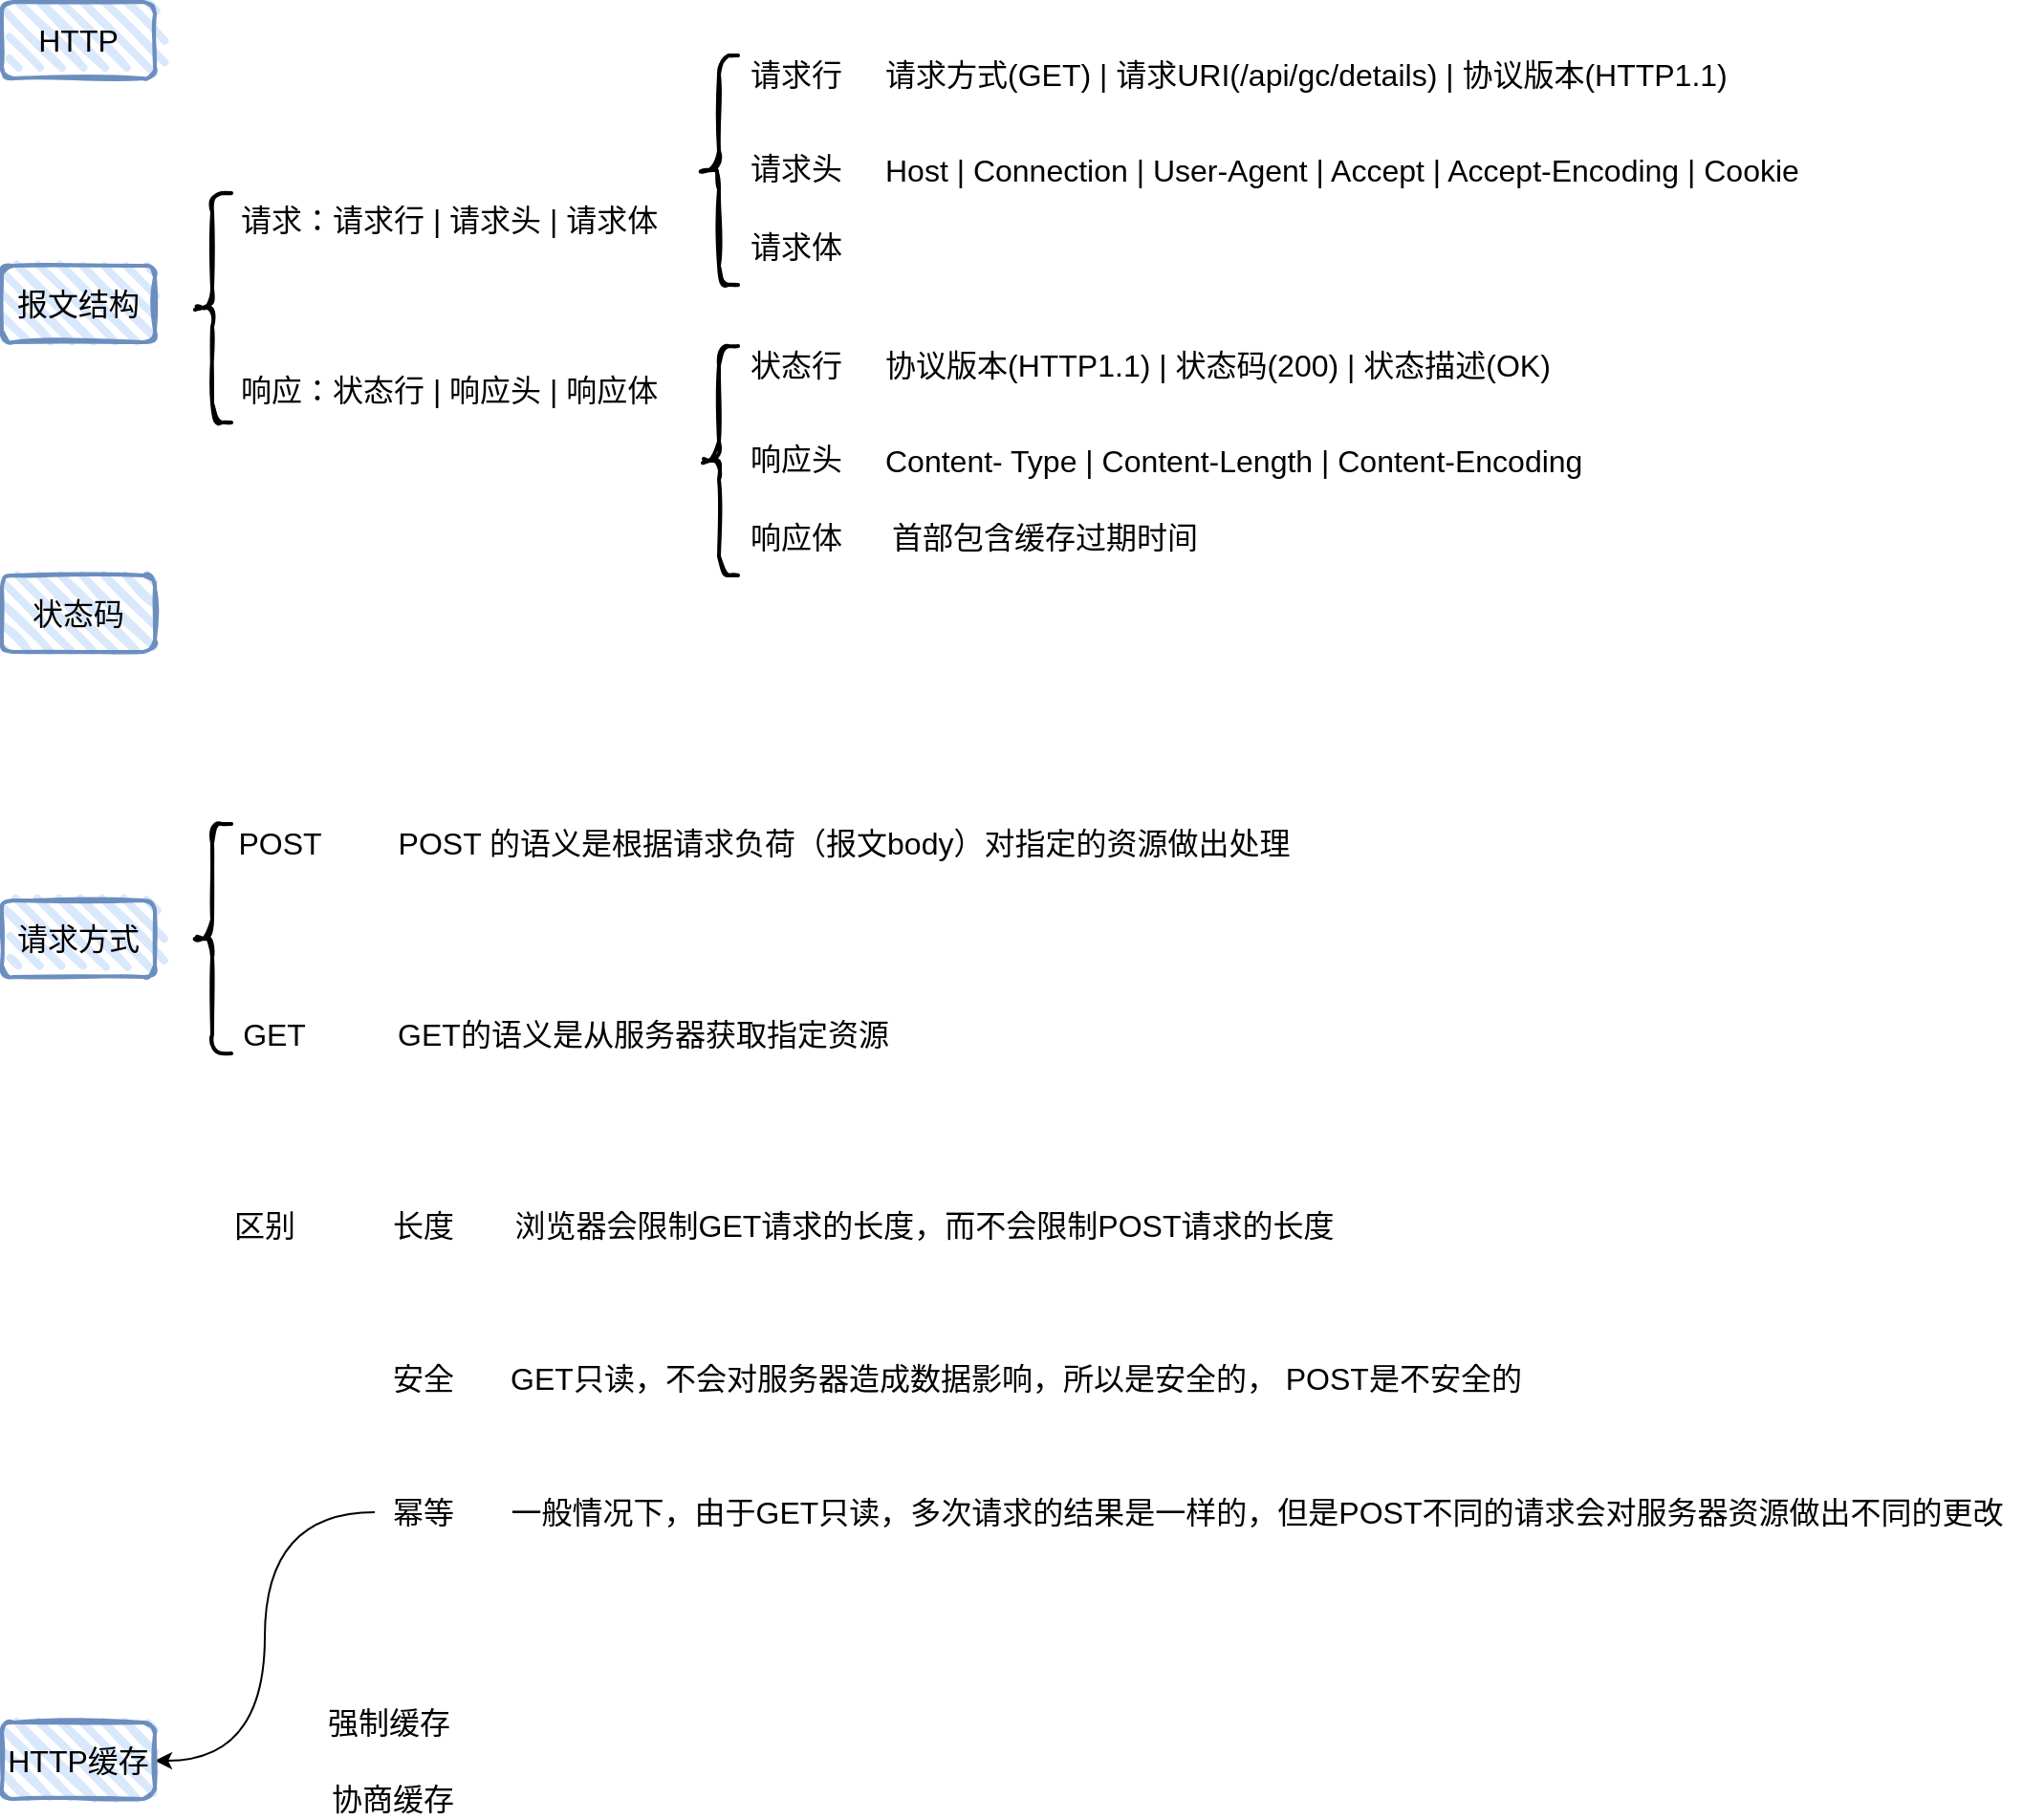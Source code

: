 <mxfile version="17.4.6" type="github">
  <diagram id="bTqQYvLTSXa7qgJgAP1T" name="Page-1">
    <mxGraphModel dx="2885" dy="662" grid="1" gridSize="10" guides="1" tooltips="1" connect="1" arrows="1" fold="1" page="1" pageScale="1" pageWidth="850" pageHeight="1100" background="none" math="0" shadow="0">
      <root>
        <mxCell id="0" />
        <mxCell id="1" parent="0" />
        <mxCell id="RL8b2p7FF3ztYDbs7SIw-1" value="HTTP" style="rounded=1;whiteSpace=wrap;html=1;strokeWidth=2;fillWeight=4;hachureGap=8;hachureAngle=45;fillColor=#dae8fc;sketch=1;strokeColor=#6c8ebf;absoluteArcSize=0;shadow=0;glass=0;imageAspect=1;fillStyle=hachure;labelBorderColor=none;labelBackgroundColor=none;container=0;fontSize=16;" parent="1" vertex="1">
          <mxGeometry x="-1640" y="10" width="80" height="40" as="geometry" />
        </mxCell>
        <mxCell id="rv_qOeCksHxJ9H7pdhGz-55" value="" style="shape=curlyBracket;whiteSpace=wrap;html=1;rounded=1;shadow=0;glass=0;labelBackgroundColor=none;labelBorderColor=none;sketch=1;fillWeight=4;hachureGap=8;hachureAngle=45;fillStyle=hachure;fontFamily=Helvetica;fontSize=16;fontColor=default;strokeColor=#000000;strokeWidth=2;fillColor=#000000;gradientColor=none;" vertex="1" parent="1">
          <mxGeometry x="-1540" y="110" width="20" height="120" as="geometry" />
        </mxCell>
        <mxCell id="rv_qOeCksHxJ9H7pdhGz-62" value="请求：请求行 | 请求头 | 请求体" style="rounded=0;whiteSpace=wrap;html=1;shadow=0;glass=0;labelBackgroundColor=none;labelBorderColor=none;sketch=1;fillWeight=4;hachureGap=8;hachureAngle=45;fillStyle=solid;fontFamily=Helvetica;fontSize=16;fontColor=default;strokeColor=none;strokeWidth=2;fillColor=none;gradientColor=none;align=left;" vertex="1" parent="1">
          <mxGeometry x="-1517" y="109" width="230" height="30" as="geometry" />
        </mxCell>
        <mxCell id="rv_qOeCksHxJ9H7pdhGz-64" value="响应：状态行 | 响应头 | 响应体" style="rounded=0;whiteSpace=wrap;html=1;shadow=0;glass=0;labelBackgroundColor=none;labelBorderColor=none;sketch=1;fillWeight=4;hachureGap=8;hachureAngle=45;fillStyle=solid;fontFamily=Helvetica;fontSize=16;fontColor=default;strokeColor=none;strokeWidth=2;fillColor=none;gradientColor=none;align=left;" vertex="1" parent="1">
          <mxGeometry x="-1517" y="198" width="227" height="30" as="geometry" />
        </mxCell>
        <mxCell id="rv_qOeCksHxJ9H7pdhGz-66" value="" style="shape=curlyBracket;whiteSpace=wrap;html=1;rounded=1;shadow=0;glass=0;labelBackgroundColor=none;labelBorderColor=none;sketch=1;fillWeight=4;hachureGap=8;hachureAngle=45;fillStyle=hachure;fontFamily=Helvetica;fontSize=16;fontColor=default;strokeColor=#000000;strokeWidth=2;fillColor=#000000;gradientColor=none;" vertex="1" parent="1">
          <mxGeometry x="-1275" y="38" width="20" height="120" as="geometry" />
        </mxCell>
        <mxCell id="rv_qOeCksHxJ9H7pdhGz-67" value="请求行" style="text;html=1;align=center;verticalAlign=middle;resizable=0;points=[];autosize=1;strokeColor=none;fillColor=none;fontSize=16;fontFamily=Helvetica;fontColor=none;" vertex="1" parent="1">
          <mxGeometry x="-1255" y="38" width="60" height="20" as="geometry" />
        </mxCell>
        <mxCell id="rv_qOeCksHxJ9H7pdhGz-68" value="请求头" style="text;html=1;align=center;verticalAlign=middle;resizable=0;points=[];autosize=1;strokeColor=none;fillColor=none;fontSize=16;fontFamily=Helvetica;fontColor=none;" vertex="1" parent="1">
          <mxGeometry x="-1255" y="87" width="60" height="20" as="geometry" />
        </mxCell>
        <mxCell id="rv_qOeCksHxJ9H7pdhGz-69" value="请求体" style="text;html=1;align=center;verticalAlign=middle;resizable=0;points=[];autosize=1;strokeColor=none;fillColor=none;fontSize=16;fontFamily=Helvetica;fontColor=none;" vertex="1" parent="1">
          <mxGeometry x="-1255" y="128" width="60" height="20" as="geometry" />
        </mxCell>
        <mxCell id="rv_qOeCksHxJ9H7pdhGz-71" value="请求方式(GET) | 请求URI(/api/gc/details) | 协议版本(HTTP1.1)" style="rounded=0;whiteSpace=wrap;html=1;shadow=0;glass=0;labelBackgroundColor=none;labelBorderColor=none;sketch=1;fillWeight=4;hachureGap=8;hachureAngle=45;fillStyle=solid;fontFamily=Helvetica;fontSize=16;fontColor=default;strokeColor=none;strokeWidth=2;fillColor=none;gradientColor=none;align=left;" vertex="1" parent="1">
          <mxGeometry x="-1180" y="33" width="460" height="30" as="geometry" />
        </mxCell>
        <mxCell id="rv_qOeCksHxJ9H7pdhGz-73" value="Host | Connection | User-Agent | Accept | Accept-Encoding | Cookie" style="rounded=0;whiteSpace=wrap;html=1;shadow=0;glass=0;labelBackgroundColor=none;labelBorderColor=none;sketch=1;fillWeight=4;hachureGap=8;hachureAngle=45;fillStyle=solid;fontFamily=Helvetica;fontSize=16;fontColor=default;strokeColor=none;strokeWidth=2;fillColor=none;gradientColor=none;align=left;" vertex="1" parent="1">
          <mxGeometry x="-1180" y="83" width="500" height="30" as="geometry" />
        </mxCell>
        <mxCell id="rv_qOeCksHxJ9H7pdhGz-74" value="" style="shape=curlyBracket;whiteSpace=wrap;html=1;rounded=1;shadow=0;glass=0;labelBackgroundColor=none;labelBorderColor=none;sketch=1;fillWeight=4;hachureGap=8;hachureAngle=45;fillStyle=hachure;fontFamily=Helvetica;fontSize=16;fontColor=default;strokeColor=#000000;strokeWidth=2;fillColor=#000000;gradientColor=none;" vertex="1" parent="1">
          <mxGeometry x="-1275" y="190" width="20" height="120" as="geometry" />
        </mxCell>
        <mxCell id="rv_qOeCksHxJ9H7pdhGz-75" value="状态行" style="text;html=1;align=center;verticalAlign=middle;resizable=0;points=[];autosize=1;strokeColor=none;fillColor=none;fontSize=16;fontFamily=Helvetica;fontColor=none;" vertex="1" parent="1">
          <mxGeometry x="-1255" y="190" width="60" height="20" as="geometry" />
        </mxCell>
        <mxCell id="rv_qOeCksHxJ9H7pdhGz-76" value="响应头" style="text;html=1;align=center;verticalAlign=middle;resizable=0;points=[];autosize=1;strokeColor=none;fillColor=none;fontSize=16;fontFamily=Helvetica;fontColor=none;" vertex="1" parent="1">
          <mxGeometry x="-1255" y="239" width="60" height="20" as="geometry" />
        </mxCell>
        <mxCell id="rv_qOeCksHxJ9H7pdhGz-77" value="响应体" style="text;html=1;align=center;verticalAlign=middle;resizable=0;points=[];autosize=1;strokeColor=none;fillColor=none;fontSize=16;fontFamily=Helvetica;fontColor=none;" vertex="1" parent="1">
          <mxGeometry x="-1255" y="280" width="60" height="20" as="geometry" />
        </mxCell>
        <mxCell id="rv_qOeCksHxJ9H7pdhGz-78" value="协议版本(HTTP1.1)&amp;nbsp;| 状态码(200) | 状态描述(OK)" style="rounded=0;whiteSpace=wrap;html=1;shadow=0;glass=0;labelBackgroundColor=none;labelBorderColor=none;sketch=1;fillWeight=4;hachureGap=8;hachureAngle=45;fillStyle=solid;fontFamily=Helvetica;fontSize=16;fontColor=default;strokeColor=none;strokeWidth=2;fillColor=none;gradientColor=none;align=left;" vertex="1" parent="1">
          <mxGeometry x="-1180" y="185" width="460" height="30" as="geometry" />
        </mxCell>
        <mxCell id="rv_qOeCksHxJ9H7pdhGz-79" value="Content- Type | Content-Length | Content-Encoding" style="rounded=0;whiteSpace=wrap;html=1;shadow=0;glass=0;labelBackgroundColor=none;labelBorderColor=none;sketch=1;fillWeight=4;hachureGap=8;hachureAngle=45;fillStyle=solid;fontFamily=Helvetica;fontSize=16;fontColor=default;strokeColor=none;strokeWidth=2;fillColor=none;gradientColor=none;align=left;" vertex="1" parent="1">
          <mxGeometry x="-1180" y="235" width="500" height="30" as="geometry" />
        </mxCell>
        <mxCell id="rv_qOeCksHxJ9H7pdhGz-80" value="首部包含缓存过期时间" style="text;html=1;align=center;verticalAlign=middle;resizable=0;points=[];autosize=1;strokeColor=none;fillColor=none;fontSize=16;fontFamily=Helvetica;fontColor=#000000;" vertex="1" parent="1">
          <mxGeometry x="-1185" y="280" width="180" height="20" as="geometry" />
        </mxCell>
        <mxCell id="rv_qOeCksHxJ9H7pdhGz-83" value="&lt;span&gt;报文结构&lt;/span&gt;" style="rounded=1;whiteSpace=wrap;html=1;strokeWidth=2;fillWeight=4;hachureGap=8;hachureAngle=45;fillColor=#dae8fc;sketch=1;strokeColor=#6c8ebf;absoluteArcSize=0;shadow=0;glass=0;imageAspect=1;fillStyle=hachure;labelBorderColor=none;labelBackgroundColor=none;container=0;fontSize=16;" vertex="1" parent="1">
          <mxGeometry x="-1640" y="148" width="80" height="40" as="geometry" />
        </mxCell>
        <mxCell id="rv_qOeCksHxJ9H7pdhGz-84" value="&lt;span&gt;状态码&lt;/span&gt;" style="rounded=1;whiteSpace=wrap;html=1;strokeWidth=2;fillWeight=4;hachureGap=8;hachureAngle=45;fillColor=#dae8fc;sketch=1;strokeColor=#6c8ebf;absoluteArcSize=0;shadow=0;glass=0;imageAspect=1;fillStyle=hachure;labelBorderColor=none;labelBackgroundColor=none;container=0;fontSize=16;" vertex="1" parent="1">
          <mxGeometry x="-1640" y="310" width="80" height="40" as="geometry" />
        </mxCell>
        <mxCell id="rv_qOeCksHxJ9H7pdhGz-85" value="&lt;span&gt;请求方式&lt;/span&gt;" style="rounded=1;whiteSpace=wrap;html=1;strokeWidth=2;fillWeight=4;hachureGap=8;hachureAngle=45;fillColor=#dae8fc;sketch=1;strokeColor=#6c8ebf;absoluteArcSize=0;shadow=0;glass=0;imageAspect=1;fillStyle=hachure;labelBorderColor=none;labelBackgroundColor=none;container=0;fontSize=16;" vertex="1" parent="1">
          <mxGeometry x="-1640" y="480" width="80" height="40" as="geometry" />
        </mxCell>
        <mxCell id="rv_qOeCksHxJ9H7pdhGz-86" value="" style="shape=curlyBracket;whiteSpace=wrap;html=1;rounded=1;shadow=0;glass=0;labelBackgroundColor=none;labelBorderColor=none;sketch=1;fillWeight=4;hachureGap=8;hachureAngle=45;fillStyle=hachure;fontFamily=Helvetica;fontSize=16;fontColor=default;strokeColor=#000000;strokeWidth=2;fillColor=#000000;gradientColor=none;" vertex="1" parent="1">
          <mxGeometry x="-1540" y="440" width="20" height="120" as="geometry" />
        </mxCell>
        <mxCell id="rv_qOeCksHxJ9H7pdhGz-87" value="POST" style="text;html=1;align=center;verticalAlign=middle;resizable=0;points=[];autosize=1;strokeColor=none;fillColor=none;fontSize=16;fontFamily=Helvetica;fontColor=#000000;" vertex="1" parent="1">
          <mxGeometry x="-1525" y="440" width="60" height="20" as="geometry" />
        </mxCell>
        <mxCell id="rv_qOeCksHxJ9H7pdhGz-88" value="GET" style="text;html=1;align=center;verticalAlign=middle;resizable=0;points=[];autosize=1;strokeColor=none;fillColor=none;fontSize=16;fontFamily=Helvetica;fontColor=#000000;" vertex="1" parent="1">
          <mxGeometry x="-1523" y="540" width="50" height="20" as="geometry" />
        </mxCell>
        <mxCell id="rv_qOeCksHxJ9H7pdhGz-89" value="POST 的语义是根据请求负荷（报文body）对指定的资源做出处理" style="text;html=1;align=center;verticalAlign=middle;resizable=0;points=[];autosize=1;strokeColor=none;fillColor=none;fontSize=16;fontFamily=Helvetica;fontColor=#000000;" vertex="1" parent="1">
          <mxGeometry x="-1440" y="440" width="480" height="20" as="geometry" />
        </mxCell>
        <mxCell id="rv_qOeCksHxJ9H7pdhGz-90" value="GET的语义是从服务器获取指定资源" style="text;html=1;align=center;verticalAlign=middle;resizable=0;points=[];autosize=1;strokeColor=none;fillColor=none;fontSize=16;fontFamily=Helvetica;fontColor=#000000;" vertex="1" parent="1">
          <mxGeometry x="-1440" y="540" width="270" height="20" as="geometry" />
        </mxCell>
        <mxCell id="rv_qOeCksHxJ9H7pdhGz-91" value="区别" style="text;html=1;align=center;verticalAlign=middle;resizable=0;points=[];autosize=1;strokeColor=none;fillColor=none;fontSize=16;fontFamily=Helvetica;fontColor=#000000;" vertex="1" parent="1">
          <mxGeometry x="-1528" y="640" width="50" height="20" as="geometry" />
        </mxCell>
        <mxCell id="rv_qOeCksHxJ9H7pdhGz-96" value="浏览器会限制GET请求的长度，而不会限制POST请求的长度" style="text;html=1;align=center;verticalAlign=middle;resizable=0;points=[];autosize=1;strokeColor=none;fillColor=none;fontSize=16;fontFamily=Helvetica;fontColor=#000000;" vertex="1" parent="1">
          <mxGeometry x="-1378" y="640" width="440" height="20" as="geometry" />
        </mxCell>
        <mxCell id="rv_qOeCksHxJ9H7pdhGz-98" value="长度" style="text;html=1;align=center;verticalAlign=middle;resizable=0;points=[];autosize=1;strokeColor=none;fillColor=none;fontSize=16;fontFamily=Helvetica;fontColor=#000000;" vertex="1" parent="1">
          <mxGeometry x="-1445" y="640" width="50" height="20" as="geometry" />
        </mxCell>
        <mxCell id="rv_qOeCksHxJ9H7pdhGz-101" value="安全" style="text;html=1;align=center;verticalAlign=middle;resizable=0;points=[];autosize=1;strokeColor=none;fillColor=none;fontSize=16;fontFamily=Helvetica;fontColor=#000000;" vertex="1" parent="1">
          <mxGeometry x="-1445" y="720" width="50" height="20" as="geometry" />
        </mxCell>
        <mxCell id="rv_qOeCksHxJ9H7pdhGz-102" value="GET只读，不会对服务器造成数据影响，所以是安全的， POST是不安全的" style="text;html=1;align=center;verticalAlign=middle;resizable=0;points=[];autosize=1;strokeColor=none;fillColor=none;fontSize=16;fontFamily=Helvetica;fontColor=#000000;" vertex="1" parent="1">
          <mxGeometry x="-1380" y="720" width="540" height="20" as="geometry" />
        </mxCell>
        <mxCell id="rv_qOeCksHxJ9H7pdhGz-111" style="edgeStyle=orthogonalEdgeStyle;curved=1;rounded=0;orthogonalLoop=1;jettySize=auto;html=1;entryX=1;entryY=0.5;entryDx=0;entryDy=0;fontFamily=Helvetica;fontSize=16;fontColor=#000000;" edge="1" parent="1" source="rv_qOeCksHxJ9H7pdhGz-103" target="rv_qOeCksHxJ9H7pdhGz-106">
          <mxGeometry relative="1" as="geometry" />
        </mxCell>
        <mxCell id="rv_qOeCksHxJ9H7pdhGz-103" value="幂等" style="text;html=1;align=center;verticalAlign=middle;resizable=0;points=[];autosize=1;strokeColor=none;fillColor=none;fontSize=16;fontFamily=Helvetica;fontColor=#000000;" vertex="1" parent="1">
          <mxGeometry x="-1445" y="790" width="50" height="20" as="geometry" />
        </mxCell>
        <mxCell id="rv_qOeCksHxJ9H7pdhGz-104" value="一般情况下，由于GET只读，多次请求的结果是一样的，但是POST不同的请求会对服务器资源做出不同的更改" style="text;html=1;align=center;verticalAlign=middle;resizable=0;points=[];autosize=1;strokeColor=none;fillColor=none;fontSize=16;fontFamily=Helvetica;fontColor=#000000;" vertex="1" parent="1">
          <mxGeometry x="-1384" y="790" width="800" height="20" as="geometry" />
        </mxCell>
        <mxCell id="rv_qOeCksHxJ9H7pdhGz-106" value="&lt;span&gt;HTTP缓存&lt;/span&gt;" style="rounded=1;whiteSpace=wrap;html=1;strokeWidth=2;fillWeight=4;hachureGap=8;hachureAngle=45;fillColor=#dae8fc;sketch=1;strokeColor=#6c8ebf;absoluteArcSize=0;shadow=0;glass=0;imageAspect=1;fillStyle=hachure;labelBorderColor=none;labelBackgroundColor=none;container=0;fontSize=16;" vertex="1" parent="1">
          <mxGeometry x="-1640" y="910" width="80" height="40" as="geometry" />
        </mxCell>
        <mxCell id="rv_qOeCksHxJ9H7pdhGz-112" value="强制缓存" style="text;html=1;align=center;verticalAlign=middle;resizable=0;points=[];autosize=1;strokeColor=none;fillColor=none;fontSize=16;fontFamily=Helvetica;fontColor=#000000;" vertex="1" parent="1">
          <mxGeometry x="-1478" y="900" width="80" height="20" as="geometry" />
        </mxCell>
        <mxCell id="rv_qOeCksHxJ9H7pdhGz-113" value="协商缓存" style="text;html=1;align=center;verticalAlign=middle;resizable=0;points=[];autosize=1;strokeColor=none;fillColor=none;fontSize=16;fontFamily=Helvetica;fontColor=#000000;" vertex="1" parent="1">
          <mxGeometry x="-1476" y="940" width="80" height="20" as="geometry" />
        </mxCell>
      </root>
    </mxGraphModel>
  </diagram>
</mxfile>
